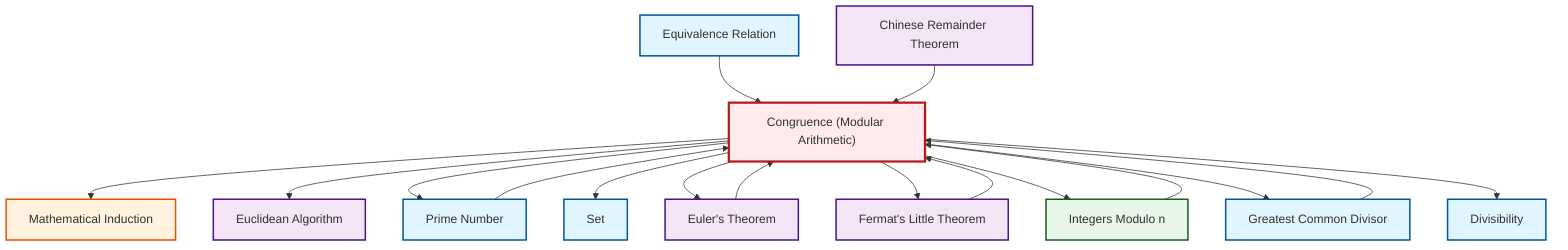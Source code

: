 graph TD
    classDef definition fill:#e1f5fe,stroke:#01579b,stroke-width:2px
    classDef theorem fill:#f3e5f5,stroke:#4a148c,stroke-width:2px
    classDef axiom fill:#fff3e0,stroke:#e65100,stroke-width:2px
    classDef example fill:#e8f5e9,stroke:#1b5e20,stroke-width:2px
    classDef current fill:#ffebee,stroke:#b71c1c,stroke-width:3px
    def-set["Set"]:::definition
    def-equivalence-relation["Equivalence Relation"]:::definition
    def-prime["Prime Number"]:::definition
    def-divisibility["Divisibility"]:::definition
    def-congruence["Congruence (Modular Arithmetic)"]:::definition
    def-gcd["Greatest Common Divisor"]:::definition
    thm-fermat-little["Fermat's Little Theorem"]:::theorem
    ax-induction["Mathematical Induction"]:::axiom
    ex-quotient-integers-mod-n["Integers Modulo n"]:::example
    thm-euclidean-algorithm["Euclidean Algorithm"]:::theorem
    thm-chinese-remainder["Chinese Remainder Theorem"]:::theorem
    thm-euler["Euler's Theorem"]:::theorem
    def-congruence --> ax-induction
    def-congruence --> thm-euclidean-algorithm
    def-equivalence-relation --> def-congruence
    def-congruence --> def-prime
    def-congruence --> def-set
    def-gcd --> def-congruence
    def-congruence --> thm-euler
    thm-chinese-remainder --> def-congruence
    def-congruence --> thm-fermat-little
    thm-fermat-little --> def-congruence
    ex-quotient-integers-mod-n --> def-congruence
    def-congruence --> ex-quotient-integers-mod-n
    def-congruence --> def-gcd
    def-prime --> def-congruence
    thm-euler --> def-congruence
    def-congruence --> def-divisibility
    class def-congruence current